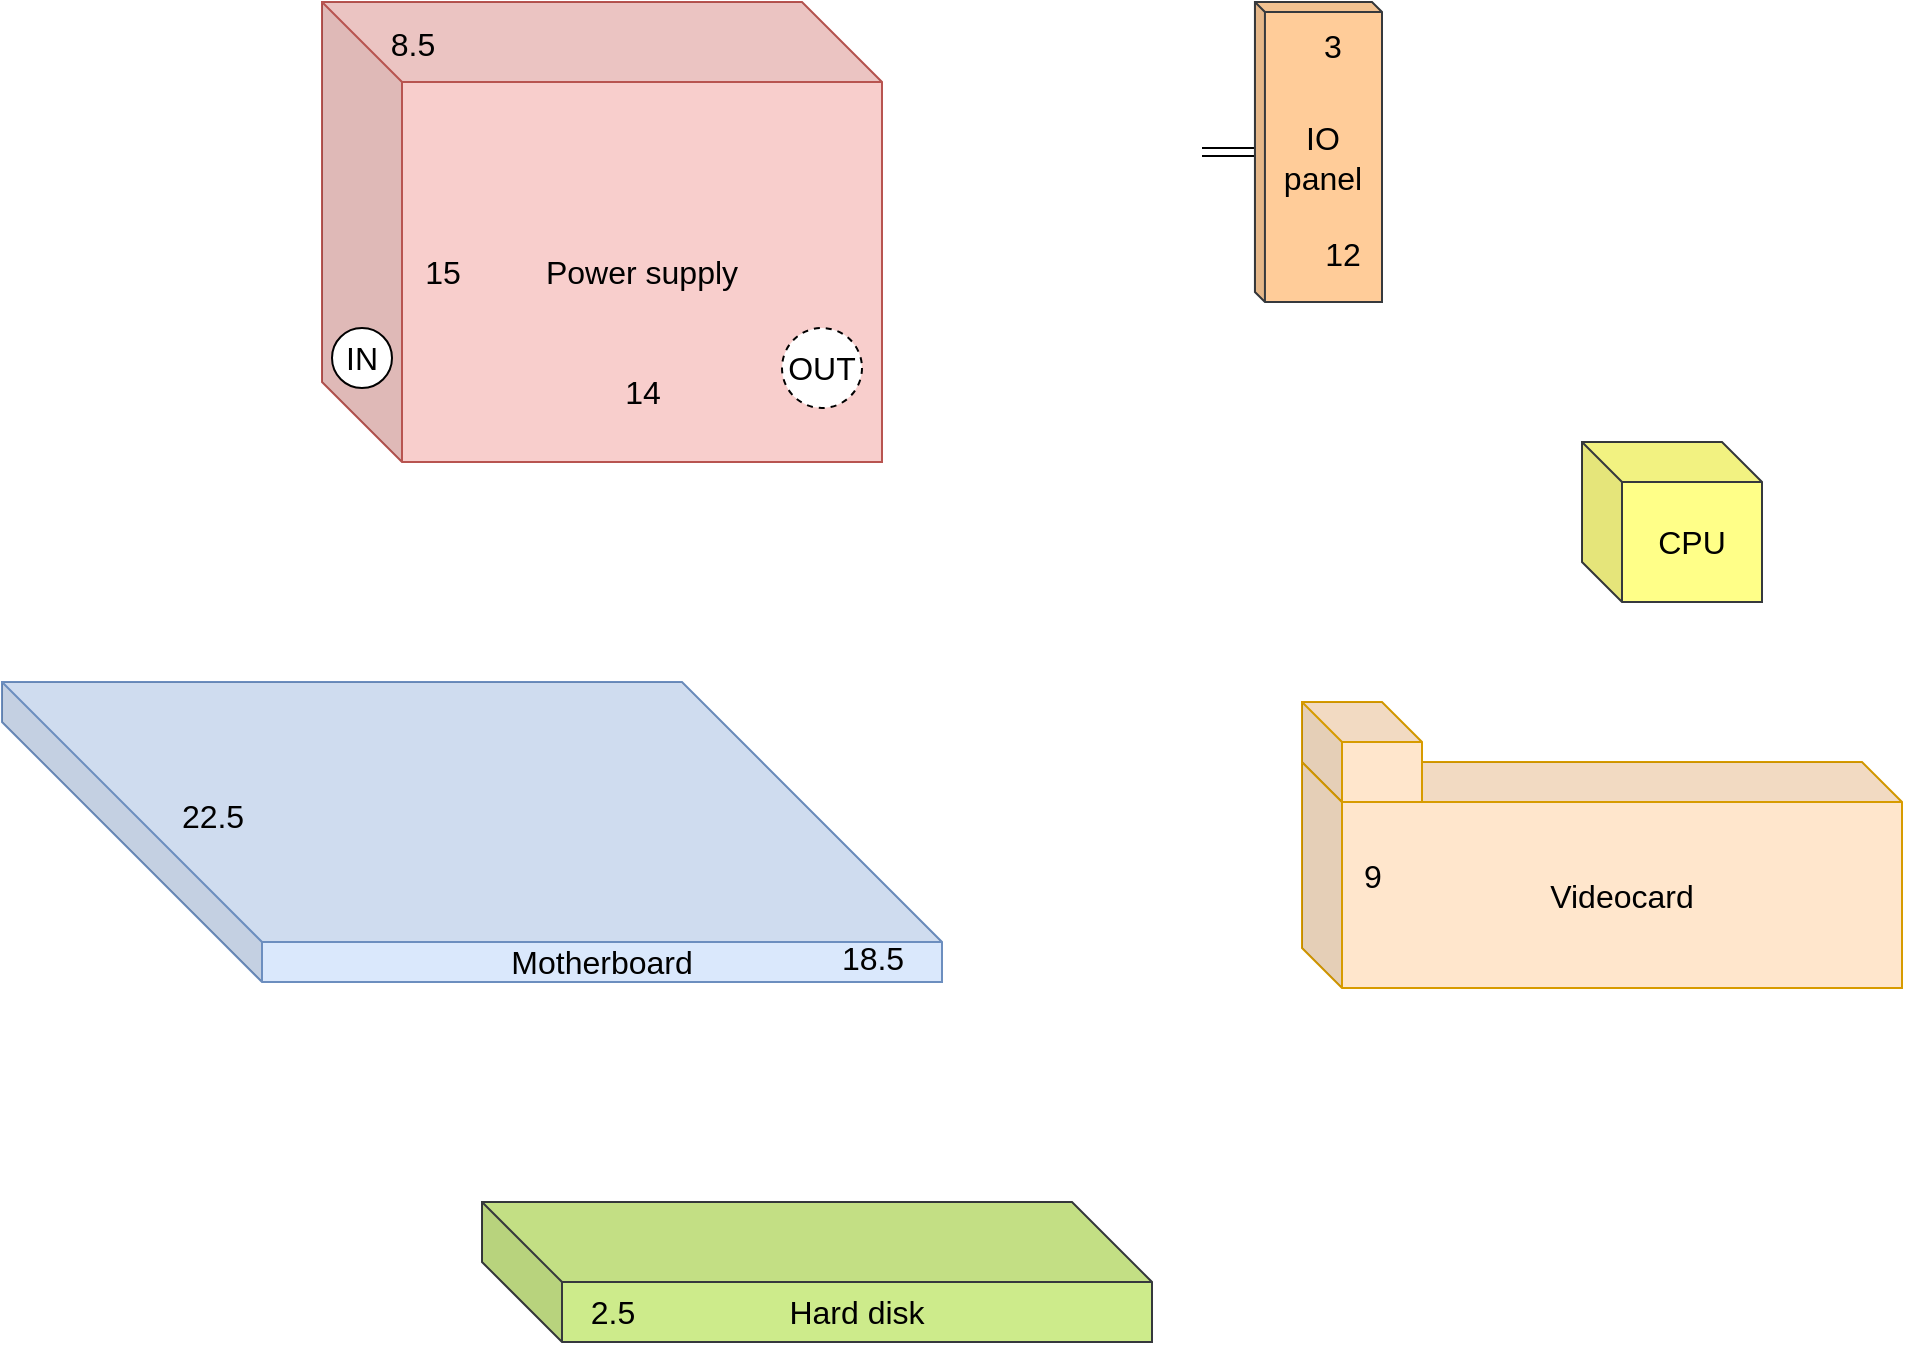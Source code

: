 <mxfile version="21.1.2" type="device" pages="5">
  <diagram name="Components" id="2Vq2_04QfSMx-6MHvPtY">
    <mxGraphModel dx="1624" dy="947" grid="1" gridSize="10" guides="1" tooltips="1" connect="1" arrows="1" fold="1" page="0" pageScale="1" pageWidth="1169" pageHeight="1654" math="0" shadow="0">
      <root>
        <mxCell id="0" />
        <mxCell id="1" parent="0" />
        <mxCell id="8pYHIEo_wTONS-sXJfaq-7" value="" style="group" parent="1" vertex="1" connectable="0">
          <mxGeometry x="-10" y="100" width="280" height="230" as="geometry" />
        </mxCell>
        <mxCell id="8pYHIEo_wTONS-sXJfaq-2" value="Power supply&lt;br&gt;" style="shape=cube;whiteSpace=wrap;html=1;boundedLbl=1;backgroundOutline=1;darkOpacity=0.05;darkOpacity2=0.1;fontSize=16;size=40;fillColor=#f8cecc;strokeColor=#b85450;" parent="8pYHIEo_wTONS-sXJfaq-7" vertex="1">
          <mxGeometry width="280" height="230" as="geometry" />
        </mxCell>
        <mxCell id="8pYHIEo_wTONS-sXJfaq-4" value="14" style="text;html=1;align=center;verticalAlign=middle;resizable=0;points=[];autosize=1;strokeColor=none;fillColor=none;fontSize=16;" parent="8pYHIEo_wTONS-sXJfaq-7" vertex="1">
          <mxGeometry x="140" y="180" width="40" height="30" as="geometry" />
        </mxCell>
        <mxCell id="8pYHIEo_wTONS-sXJfaq-5" value="8.5" style="text;html=1;align=center;verticalAlign=middle;resizable=0;points=[];autosize=1;strokeColor=none;fillColor=none;fontSize=16;" parent="8pYHIEo_wTONS-sXJfaq-7" vertex="1">
          <mxGeometry x="20" y="6" width="50" height="30" as="geometry" />
        </mxCell>
        <mxCell id="8pYHIEo_wTONS-sXJfaq-6" value="15" style="text;html=1;align=center;verticalAlign=middle;resizable=0;points=[];autosize=1;strokeColor=none;fillColor=none;fontSize=16;" parent="8pYHIEo_wTONS-sXJfaq-7" vertex="1">
          <mxGeometry x="40" y="120" width="40" height="30" as="geometry" />
        </mxCell>
        <mxCell id="8pYHIEo_wTONS-sXJfaq-12" value="IN" style="ellipse;whiteSpace=wrap;html=1;aspect=fixed;fontSize=16;" parent="8pYHIEo_wTONS-sXJfaq-7" vertex="1">
          <mxGeometry x="5" y="163" width="30" height="30" as="geometry" />
        </mxCell>
        <mxCell id="8pYHIEo_wTONS-sXJfaq-14" value="OUT" style="ellipse;whiteSpace=wrap;html=1;aspect=fixed;fontSize=16;dashed=1;" parent="8pYHIEo_wTONS-sXJfaq-7" vertex="1">
          <mxGeometry x="230" y="163" width="40" height="40" as="geometry" />
        </mxCell>
        <mxCell id="8pYHIEo_wTONS-sXJfaq-29" value="" style="group" parent="1" vertex="1" connectable="0">
          <mxGeometry x="70" y="700" width="335" height="70" as="geometry" />
        </mxCell>
        <mxCell id="8pYHIEo_wTONS-sXJfaq-26" value="Hard disk" style="shape=cube;whiteSpace=wrap;html=1;boundedLbl=1;backgroundOutline=1;darkOpacity=0.05;darkOpacity2=0.1;fontSize=16;size=40;fillColor=#cdeb8b;strokeColor=#36393d;" parent="8pYHIEo_wTONS-sXJfaq-29" vertex="1">
          <mxGeometry width="335" height="70" as="geometry" />
        </mxCell>
        <mxCell id="8pYHIEo_wTONS-sXJfaq-27" value="2.5" style="text;html=1;align=center;verticalAlign=middle;resizable=0;points=[];autosize=1;strokeColor=none;fillColor=none;fontSize=16;" parent="8pYHIEo_wTONS-sXJfaq-29" vertex="1">
          <mxGeometry x="40" y="40" width="50" height="30" as="geometry" />
        </mxCell>
        <mxCell id="8pYHIEo_wTONS-sXJfaq-30" value="CPU" style="shape=cube;whiteSpace=wrap;html=1;boundedLbl=1;backgroundOutline=1;darkOpacity=0.05;darkOpacity2=0.1;fontSize=16;fillColor=#ffff88;strokeColor=#36393d;" parent="1" vertex="1">
          <mxGeometry x="620" y="320" width="90" height="80" as="geometry" />
        </mxCell>
        <mxCell id="DD8WhPxiDAfdUrn-LckN-2" value="" style="group" parent="1" vertex="1" connectable="0">
          <mxGeometry x="-170" y="440" width="470" height="153" as="geometry" />
        </mxCell>
        <mxCell id="8pYHIEo_wTONS-sXJfaq-15" value="Motherboard" style="shape=cube;whiteSpace=wrap;html=1;boundedLbl=1;backgroundOutline=1;darkOpacity=0.05;darkOpacity2=0.1;fontSize=16;size=130;fillColor=#dae8fc;strokeColor=#6c8ebf;" parent="DD8WhPxiDAfdUrn-LckN-2" vertex="1">
          <mxGeometry width="470" height="150" as="geometry" />
        </mxCell>
        <mxCell id="8pYHIEo_wTONS-sXJfaq-16" value="18.5" style="text;html=1;align=center;verticalAlign=middle;resizable=0;points=[];autosize=1;strokeColor=none;fillColor=none;fontSize=16;" parent="DD8WhPxiDAfdUrn-LckN-2" vertex="1">
          <mxGeometry x="410" y="123" width="50" height="30" as="geometry" />
        </mxCell>
        <mxCell id="8pYHIEo_wTONS-sXJfaq-17" value="22.5" style="text;html=1;align=center;verticalAlign=middle;resizable=0;points=[];autosize=1;strokeColor=none;fillColor=none;fontSize=16;" parent="DD8WhPxiDAfdUrn-LckN-2" vertex="1">
          <mxGeometry x="80" y="51.5" width="50" height="30" as="geometry" />
        </mxCell>
        <mxCell id="8pYHIEo_wTONS-sXJfaq-25" value="" style="group" parent="1" vertex="1" connectable="0">
          <mxGeometry x="480" y="450" width="300" height="143" as="geometry" />
        </mxCell>
        <mxCell id="8pYHIEo_wTONS-sXJfaq-21" value="Videocard" style="shape=cube;whiteSpace=wrap;html=1;boundedLbl=1;backgroundOutline=1;darkOpacity=0.05;darkOpacity2=0.1;fontSize=16;fillColor=#ffe6cc;strokeColor=#d79b00;" parent="8pYHIEo_wTONS-sXJfaq-25" vertex="1">
          <mxGeometry y="30" width="300" height="113" as="geometry" />
        </mxCell>
        <mxCell id="8pYHIEo_wTONS-sXJfaq-23" value="9" style="text;html=1;align=center;verticalAlign=middle;resizable=0;points=[];autosize=1;strokeColor=none;fillColor=none;fontSize=16;" parent="8pYHIEo_wTONS-sXJfaq-25" vertex="1">
          <mxGeometry x="20" y="71.5" width="30" height="30" as="geometry" />
        </mxCell>
        <mxCell id="8pYHIEo_wTONS-sXJfaq-22" value="" style="shape=cube;whiteSpace=wrap;html=1;boundedLbl=1;backgroundOutline=1;darkOpacity=0.05;darkOpacity2=0.1;fontSize=16;fillColor=#ffe6cc;strokeColor=#d79b00;" parent="8pYHIEo_wTONS-sXJfaq-25" vertex="1">
          <mxGeometry width="60" height="50" as="geometry" />
        </mxCell>
        <mxCell id="qGD7Pb3mfiBhzUHWAMca-1" value="" style="group" parent="1" vertex="1" connectable="0">
          <mxGeometry x="430" y="100" width="90" height="150" as="geometry" />
        </mxCell>
        <mxCell id="qGD7Pb3mfiBhzUHWAMca-2" style="edgeStyle=none;curved=1;rounded=0;orthogonalLoop=1;jettySize=auto;html=1;fontSize=12;shape=link;" parent="qGD7Pb3mfiBhzUHWAMca-1" source="qGD7Pb3mfiBhzUHWAMca-3" edge="1">
          <mxGeometry relative="1" as="geometry">
            <mxPoint y="75" as="targetPoint" />
          </mxGeometry>
        </mxCell>
        <mxCell id="qGD7Pb3mfiBhzUHWAMca-3" value="IO panel" style="shape=cube;whiteSpace=wrap;html=1;boundedLbl=1;backgroundOutline=1;darkOpacity=0.05;darkOpacity2=0.1;fontSize=16;size=5;direction=east;flipH=0;fillColor=#ffcc99;strokeColor=#36393d;container=0;" parent="qGD7Pb3mfiBhzUHWAMca-1" vertex="1">
          <mxGeometry x="26.471" width="63.529" height="150" as="geometry" />
        </mxCell>
        <mxCell id="qGD7Pb3mfiBhzUHWAMca-4" value="12" style="text;html=1;align=center;verticalAlign=middle;resizable=0;points=[];autosize=1;strokeColor=none;fillColor=none;fontSize=16;container=0;" parent="qGD7Pb3mfiBhzUHWAMca-1" vertex="1">
          <mxGeometry x="50.004" y="110.528" width="40" height="30" as="geometry" />
        </mxCell>
        <mxCell id="qGD7Pb3mfiBhzUHWAMca-5" value="3" style="text;html=1;align=center;verticalAlign=middle;resizable=0;points=[];autosize=1;strokeColor=none;fillColor=none;fontSize=16;container=0;" parent="qGD7Pb3mfiBhzUHWAMca-1" vertex="1">
          <mxGeometry x="50.294" y="6.522" width="30" height="30" as="geometry" />
        </mxCell>
      </root>
    </mxGraphModel>
  </diagram>
  <diagram id="gF5QHLv04w0WYBnabvkH" name="Assembly">
    <mxGraphModel dx="1624" dy="919" grid="1" gridSize="10" guides="1" tooltips="1" connect="1" arrows="1" fold="1" page="0" pageScale="1" pageWidth="1169" pageHeight="1654" math="0" shadow="0">
      <root>
        <mxCell id="0" />
        <mxCell id="1" parent="0" />
        <mxCell id="gB466EXt1ib5nuxhEWya-2" value="" style="group" parent="1" vertex="1" connectable="0">
          <mxGeometry x="-40" y="100" width="280" height="230" as="geometry" />
        </mxCell>
        <mxCell id="gB466EXt1ib5nuxhEWya-3" value="" style="group" parent="gB466EXt1ib5nuxhEWya-2" vertex="1" connectable="0">
          <mxGeometry width="280" height="230" as="geometry" />
        </mxCell>
        <mxCell id="gB466EXt1ib5nuxhEWya-4" value="" style="group" parent="gB466EXt1ib5nuxhEWya-3" vertex="1" connectable="0">
          <mxGeometry width="280" height="230" as="geometry" />
        </mxCell>
        <mxCell id="WYYGM50AHvkvBPG8NKDc-2" value="Power supply&lt;br&gt;" style="shape=cube;whiteSpace=wrap;html=1;boundedLbl=1;backgroundOutline=1;darkOpacity=0.05;darkOpacity2=0.1;fontSize=16;size=40;fillColor=#f8cecc;strokeColor=#b85450;container=0;" parent="gB466EXt1ib5nuxhEWya-4" vertex="1">
          <mxGeometry width="280" height="230" as="geometry" />
        </mxCell>
        <mxCell id="gB466EXt1ib5nuxhEWya-1" value="4" style="text;html=1;align=center;verticalAlign=middle;resizable=0;points=[];autosize=1;strokeColor=none;fillColor=none;fontSize=16;container=0;" parent="gB466EXt1ib5nuxhEWya-4" vertex="1">
          <mxGeometry x="35" y="193" width="30" height="30" as="geometry" />
        </mxCell>
        <mxCell id="WYYGM50AHvkvBPG8NKDc-11" value="CPU" style="shape=cube;whiteSpace=wrap;html=1;boundedLbl=1;backgroundOutline=1;darkOpacity=0.05;darkOpacity2=0.1;fontSize=16;fillColor=#ffff88;strokeColor=#36393d;opacity=50;container=0;" parent="1" vertex="1">
          <mxGeometry x="168" y="239" width="90" height="80" as="geometry" />
        </mxCell>
        <mxCell id="WYYGM50AHvkvBPG8NKDc-9" value="Hard disk" style="shape=cube;whiteSpace=wrap;html=1;boundedLbl=1;backgroundOutline=1;darkOpacity=0.05;darkOpacity2=0.1;fontSize=16;size=40;fillColor=#cdeb8b;strokeColor=#36393d;opacity=40;container=0;" parent="1" vertex="1">
          <mxGeometry x="76" y="340" width="335" height="70" as="geometry" />
        </mxCell>
        <mxCell id="WYYGM50AHvkvBPG8NKDc-21" style="edgeStyle=none;curved=1;rounded=0;orthogonalLoop=1;jettySize=auto;html=1;fontSize=12;shape=link;" parent="1" source="WYYGM50AHvkvBPG8NKDc-22" edge="1">
          <mxGeometry relative="1" as="geometry">
            <mxPoint x="250" y="185" as="targetPoint" />
          </mxGeometry>
        </mxCell>
        <mxCell id="WYYGM50AHvkvBPG8NKDc-22" value="IO panel" style="shape=cube;whiteSpace=wrap;html=1;boundedLbl=1;backgroundOutline=1;darkOpacity=0.05;darkOpacity2=0.1;fontSize=16;size=5;direction=east;flipH=0;fillColor=#ffcc99;strokeColor=#36393d;container=0;" parent="1" vertex="1">
          <mxGeometry x="276.471" y="110" width="63.529" height="150" as="geometry" />
        </mxCell>
        <mxCell id="WYYGM50AHvkvBPG8NKDc-23" value="12" style="text;html=1;align=center;verticalAlign=middle;resizable=0;points=[];autosize=1;strokeColor=none;fillColor=none;fontSize=16;container=0;" parent="1" vertex="1">
          <mxGeometry x="300.004" y="220.528" width="40" height="30" as="geometry" />
        </mxCell>
        <mxCell id="WYYGM50AHvkvBPG8NKDc-24" value="3" style="text;html=1;align=center;verticalAlign=middle;resizable=0;points=[];autosize=1;strokeColor=none;fillColor=none;fontSize=16;container=0;" parent="1" vertex="1">
          <mxGeometry x="300.294" y="116.522" width="30" height="30" as="geometry" />
        </mxCell>
        <mxCell id="WYYGM50AHvkvBPG8NKDc-3" value="14" style="text;html=1;align=center;verticalAlign=middle;resizable=0;points=[];autosize=1;strokeColor=none;fillColor=none;fontSize=16;container=0;" parent="1" vertex="1">
          <mxGeometry x="100" y="280" width="40" height="30" as="geometry" />
        </mxCell>
        <mxCell id="WYYGM50AHvkvBPG8NKDc-4" value="8.5" style="text;html=1;align=center;verticalAlign=middle;resizable=0;points=[];autosize=1;strokeColor=none;fillColor=none;fontSize=16;container=0;" parent="1" vertex="1">
          <mxGeometry x="-20" y="106" width="50" height="30" as="geometry" />
        </mxCell>
        <mxCell id="WYYGM50AHvkvBPG8NKDc-5" value="15" style="text;html=1;align=center;verticalAlign=middle;resizable=0;points=[];autosize=1;strokeColor=none;fillColor=none;fontSize=16;container=0;" parent="1" vertex="1">
          <mxGeometry y="220" width="40" height="30" as="geometry" />
        </mxCell>
        <mxCell id="WYYGM50AHvkvBPG8NKDc-6" value="IN" style="ellipse;whiteSpace=wrap;html=1;aspect=fixed;fontSize=16;container=0;" parent="1" vertex="1">
          <mxGeometry x="-35" y="263" width="30" height="30" as="geometry" />
        </mxCell>
        <mxCell id="WYYGM50AHvkvBPG8NKDc-7" value="OUT" style="ellipse;whiteSpace=wrap;html=1;aspect=fixed;fontSize=16;dashed=1;container=0;" parent="1" vertex="1">
          <mxGeometry x="190" y="263" width="40" height="40" as="geometry" />
        </mxCell>
        <mxCell id="WYYGM50AHvkvBPG8NKDc-13" value="Motherboard" style="shape=cube;whiteSpace=wrap;html=1;boundedLbl=1;backgroundOutline=1;darkOpacity=0.05;darkOpacity2=0.1;fontSize=16;size=130;fillColor=#dae8fc;strokeColor=#6c8ebf;opacity=60;container=0;" parent="1" vertex="1">
          <mxGeometry y="260" width="470" height="150" as="geometry" />
        </mxCell>
        <mxCell id="WYYGM50AHvkvBPG8NKDc-14" value="18.5" style="text;html=1;align=center;verticalAlign=middle;resizable=0;points=[];autosize=1;strokeColor=none;fillColor=none;fontSize=16;container=0;" parent="1" vertex="1">
          <mxGeometry x="410" y="383" width="50" height="30" as="geometry" />
        </mxCell>
        <mxCell id="WYYGM50AHvkvBPG8NKDc-15" value="22.5" style="text;html=1;align=center;verticalAlign=middle;resizable=0;points=[];autosize=1;strokeColor=none;fillColor=none;fontSize=16;container=0;" parent="1" vertex="1">
          <mxGeometry x="80" y="311.5" width="50" height="30" as="geometry" />
        </mxCell>
        <mxCell id="WYYGM50AHvkvBPG8NKDc-17" value="Videocard" style="shape=cube;whiteSpace=wrap;html=1;boundedLbl=1;backgroundOutline=1;darkOpacity=0.05;darkOpacity2=0.1;fontSize=16;fillColor=#ffe6cc;strokeColor=#d79b00;opacity=70;container=0;" parent="1" vertex="1">
          <mxGeometry x="81" y="248" width="300" height="113" as="geometry" />
        </mxCell>
        <mxCell id="WYYGM50AHvkvBPG8NKDc-18" value="9" style="text;html=1;align=center;verticalAlign=middle;resizable=0;points=[];autosize=1;strokeColor=none;fillColor=none;fontSize=16;container=0;" parent="1" vertex="1">
          <mxGeometry x="101" y="289.5" width="30" height="30" as="geometry" />
        </mxCell>
        <mxCell id="WYYGM50AHvkvBPG8NKDc-19" value="" style="shape=cube;whiteSpace=wrap;html=1;boundedLbl=1;backgroundOutline=1;darkOpacity=0.05;darkOpacity2=0.1;fontSize=16;fillColor=#ffe6cc;strokeColor=#d79b00;opacity=70;container=0;" parent="1" vertex="1">
          <mxGeometry x="81" y="218" width="60" height="50" as="geometry" />
        </mxCell>
        <mxCell id="R4rLf2u85mtZlga5jtsR-1" value="2.5" style="text;html=1;align=center;verticalAlign=middle;resizable=0;points=[];autosize=1;strokeColor=none;fillColor=none;fontSize=16;container=0;" parent="1" vertex="1">
          <mxGeometry x="118" y="380" width="50" height="30" as="geometry" />
        </mxCell>
      </root>
    </mxGraphModel>
  </diagram>
  <diagram id="D4QaOOvMduWm-33-0Ekj" name="Case">
    <mxGraphModel dx="1624" dy="919" grid="1" gridSize="10" guides="1" tooltips="1" connect="1" arrows="1" fold="1" page="0" pageScale="1" pageWidth="1169" pageHeight="1654" math="0" shadow="0">
      <root>
        <mxCell id="0" />
        <mxCell id="1" parent="0" />
        <mxCell id="6-mfSWH0bgmIfnxPcgBj-3" value="" style="group;" parent="1" vertex="1" connectable="0">
          <mxGeometry x="-80" y="80" width="650" height="510" as="geometry" />
        </mxCell>
        <mxCell id="dZAW1jplsWlVICkdnv6n-1" value="" style="shape=cube;whiteSpace=wrap;html=1;boundedLbl=1;backgroundOutline=1;darkOpacity=0.05;darkOpacity2=0.1;fontSize=16;size=220;fillColor=#cdeb8b;strokeColor=#36393d;" parent="6-mfSWH0bgmIfnxPcgBj-3" vertex="1">
          <mxGeometry width="640" height="510" as="geometry" />
        </mxCell>
        <mxCell id="W7F5i2lsMtbPabhyxXp3-1" value="32 (33.6)" style="text;html=1;align=center;verticalAlign=middle;resizable=0;points=[];autosize=1;strokeColor=none;fillColor=none;fontSize=16;" parent="6-mfSWH0bgmIfnxPcgBj-3" vertex="1">
          <mxGeometry x="90" y="350" width="90" height="30" as="geometry" />
        </mxCell>
        <mxCell id="GRHSPcYNFIiYjTb1AeDt-1" value="16 (17.2)" style="text;html=1;align=center;verticalAlign=middle;resizable=0;points=[];autosize=1;strokeColor=none;fillColor=none;fontSize=16;" parent="6-mfSWH0bgmIfnxPcgBj-3" vertex="1">
          <mxGeometry y="150" width="90" height="30" as="geometry" />
        </mxCell>
        <mxCell id="6-mfSWH0bgmIfnxPcgBj-2" value="20 (21.6)" style="text;html=1;align=center;verticalAlign=middle;resizable=0;points=[];autosize=1;strokeColor=none;fillColor=none;fontSize=16;" parent="6-mfSWH0bgmIfnxPcgBj-3" vertex="1">
          <mxGeometry x="365" y="480" width="90" height="30" as="geometry" />
        </mxCell>
        <mxCell id="u9QP29U6rxNrfQOse622-2" value="Front&lt;br&gt;(IO)" style="shape=parallelogram;perimeter=parallelogramPerimeter;whiteSpace=wrap;html=1;fixedSize=1;fontSize=16;flipV=1;size=220;flipH=1;rotation=90;fillColor=#f8cecc;strokeColor=#b85450;dashed=1;fillOpacity=50;" vertex="1" parent="6-mfSWH0bgmIfnxPcgBj-3">
          <mxGeometry x="274" y="145" width="510" height="220" as="geometry" />
        </mxCell>
      </root>
    </mxGraphModel>
  </diagram>
  <diagram id="yenIEQfekCRchK8QQ4X2" name="Plywood cutting">
    <mxGraphModel dx="1379" dy="735" grid="1" gridSize="10" guides="1" tooltips="1" connect="1" arrows="1" fold="1" page="0" pageScale="1" pageWidth="1169" pageHeight="1654" math="0" shadow="0">
      <root>
        <mxCell id="0" />
        <mxCell id="1" parent="0" />
        <mxCell id="-igRQj64I-RkAom_4mxJ-1" value="" style="group" vertex="1" connectable="0" parent="1">
          <mxGeometry x="-130" y="170" width="600" height="118" as="geometry" />
        </mxCell>
        <mxCell id="Fn5t6ZwxbrMp_9hn2H2I-18" value="" style="group" vertex="1" connectable="0" parent="-igRQj64I-RkAom_4mxJ-1">
          <mxGeometry y="13" width="598" height="105" as="geometry" />
        </mxCell>
        <mxCell id="Fn5t6ZwxbrMp_9hn2H2I-3" value="Plywood" style="shape=trapezoid;perimeter=trapezoidPerimeter;whiteSpace=wrap;html=1;fixedSize=1;fontSize=16;size=45.2;rotation=0;arcSize=20;" vertex="1" parent="Fn5t6ZwxbrMp_9hn2H2I-18">
          <mxGeometry x="58" width="540" height="60" as="geometry" />
        </mxCell>
        <mxCell id="Fn5t6ZwxbrMp_9hn2H2I-17" value="" style="verticalLabelPosition=bottom;verticalAlign=top;html=1;shape=mxgraph.basic.arc;startAngle=0.132;endAngle=0.267;fontSize=16;" vertex="1" parent="Fn5t6ZwxbrMp_9hn2H2I-18">
          <mxGeometry y="5" width="100" height="100" as="geometry" />
        </mxCell>
        <mxCell id="Fn5t6ZwxbrMp_9hn2H2I-19" value="45" style="text;html=1;align=center;verticalAlign=middle;resizable=0;points=[];autosize=1;strokeColor=none;fillColor=none;fontSize=16;" vertex="1" parent="Fn5t6ZwxbrMp_9hn2H2I-18">
          <mxGeometry x="90" y="25" width="40" height="30" as="geometry" />
        </mxCell>
        <mxCell id="Fn5t6ZwxbrMp_9hn2H2I-23" value="" style="endArrow=classic;startArrow=classic;html=1;rounded=0;fontSize=12;startSize=8;endSize=8;curved=1;entryX=0.75;entryY=0;entryDx=0;entryDy=0;exitX=0.75;exitY=1;exitDx=0;exitDy=0;" edge="1" parent="Fn5t6ZwxbrMp_9hn2H2I-18" source="Fn5t6ZwxbrMp_9hn2H2I-3" target="Fn5t6ZwxbrMp_9hn2H2I-3">
          <mxGeometry width="50" height="50" relative="1" as="geometry">
            <mxPoint x="330" y="40" as="sourcePoint" />
            <mxPoint x="380" y="-10" as="targetPoint" />
          </mxGeometry>
        </mxCell>
        <mxCell id="Fn5t6ZwxbrMp_9hn2H2I-24" value="b cm" style="edgeLabel;html=1;align=center;verticalAlign=middle;resizable=0;points=[];fontSize=16;" vertex="1" connectable="0" parent="Fn5t6ZwxbrMp_9hn2H2I-23">
          <mxGeometry x="0.007" y="-2" relative="1" as="geometry">
            <mxPoint as="offset" />
          </mxGeometry>
        </mxCell>
        <mxCell id="Fn5t6ZwxbrMp_9hn2H2I-21" value="" style="endArrow=classic;startArrow=classic;html=1;rounded=0;fontSize=12;startSize=8;endSize=8;curved=1;" edge="1" parent="-igRQj64I-RkAom_4mxJ-1">
          <mxGeometry width="50" height="50" relative="1" as="geometry">
            <mxPoint x="100" as="sourcePoint" />
            <mxPoint x="550" as="targetPoint" />
          </mxGeometry>
        </mxCell>
        <mxCell id="Fn5t6ZwxbrMp_9hn2H2I-22" value="a cm" style="edgeLabel;html=1;align=center;verticalAlign=middle;resizable=0;points=[];fontSize=16;" vertex="1" connectable="0" parent="Fn5t6ZwxbrMp_9hn2H2I-21">
          <mxGeometry x="0.03" y="3" relative="1" as="geometry">
            <mxPoint as="offset" />
          </mxGeometry>
        </mxCell>
        <mxCell id="Fn5t6ZwxbrMp_9hn2H2I-25" value="" style="endArrow=classic;startArrow=classic;html=1;rounded=0;fontSize=12;startSize=8;endSize=8;curved=1;" edge="1" parent="-igRQj64I-RkAom_4mxJ-1">
          <mxGeometry width="50" height="50" relative="1" as="geometry">
            <mxPoint x="600" y="88" as="sourcePoint" />
            <mxPoint x="60" y="88" as="targetPoint" />
          </mxGeometry>
        </mxCell>
        <mxCell id="Fn5t6ZwxbrMp_9hn2H2I-26" value="a+2b cm" style="edgeLabel;html=1;align=center;verticalAlign=middle;resizable=0;points=[];fontSize=16;" vertex="1" connectable="0" parent="Fn5t6ZwxbrMp_9hn2H2I-25">
          <mxGeometry x="0.156" y="-1" relative="1" as="geometry">
            <mxPoint as="offset" />
          </mxGeometry>
        </mxCell>
      </root>
    </mxGraphModel>
  </diagram>
  <diagram id="gXWywtdcODeUUlTJRZMe" name="Front (IO)">
    <mxGraphModel dx="1224" dy="1347" grid="1" gridSize="10" guides="1" tooltips="1" connect="1" arrows="1" fold="1" page="0" pageScale="1" pageWidth="1169" pageHeight="1654" math="0" shadow="0">
      <root>
        <mxCell id="0" />
        <mxCell id="1" parent="0" />
        <mxCell id="3IjYHS-7zW-SsBYfZTTe-1" value="" style="group;align=left;fontSize=6;" parent="1" vertex="1" connectable="0">
          <mxGeometry x="380" y="-40" width="672" height="344" as="geometry" />
        </mxCell>
        <mxCell id="3IjYHS-7zW-SsBYfZTTe-2" value="Front&lt;br style=&quot;font-size: 13px;&quot;&gt;(IO)" style="rounded=0;whiteSpace=wrap;html=1;fontSize=13;fillColor=#f8cecc;strokeColor=#b85450;align=center;spacingLeft=-600;" parent="3IjYHS-7zW-SsBYfZTTe-1" vertex="1">
          <mxGeometry y="-1" width="672" height="344" as="geometry" />
        </mxCell>
        <mxCell id="3IjYHS-7zW-SsBYfZTTe-3" value="" style="rounded=0;whiteSpace=wrap;html=1;fontSize=16;fillColor=none;dashed=1;dashPattern=12 12;" parent="3IjYHS-7zW-SsBYfZTTe-1" vertex="1">
          <mxGeometry x="16" y="12" width="640" height="320" as="geometry" />
        </mxCell>
        <mxCell id="b8B4ZPqyH649QjOVCX6G-1" value="" style="rounded=0;whiteSpace=wrap;html=1;fontSize=16;fillColor=#fad7ac;strokeColor=#b46504;direction=south;" parent="3IjYHS-7zW-SsBYfZTTe-1" vertex="1">
          <mxGeometry x="392" y="243" width="240" height="60" as="geometry" />
        </mxCell>
        <mxCell id="Bo0rXwvXijCDVugQ1DZV-2" value="R" style="ellipse;whiteSpace=wrap;html=1;aspect=fixed;fontSize=16;fillColor=#e51400;fontColor=#ffffff;strokeColor=#B20000;" parent="3IjYHS-7zW-SsBYfZTTe-1" vertex="1">
          <mxGeometry x="597" y="105" width="30" height="30" as="geometry" />
        </mxCell>
        <mxCell id="Bo0rXwvXijCDVugQ1DZV-1" value="P" style="ellipse;whiteSpace=wrap;html=1;aspect=fixed;fontSize=16;fillColor=#008a00;fontColor=#ffffff;strokeColor=#005700;" parent="3IjYHS-7zW-SsBYfZTTe-1" vertex="1">
          <mxGeometry x="597" y="46" width="30" height="30" as="geometry" />
        </mxCell>
        <mxCell id="Bo0rXwvXijCDVugQ1DZV-6" value="&lt;font style=&quot;font-size: 10px;&quot;&gt;2x2&lt;/font&gt;" style="rounded=0;whiteSpace=wrap;html=1;fontSize=13;fillColor=none;dashed=1;" parent="3IjYHS-7zW-SsBYfZTTe-1" vertex="1">
          <mxGeometry x="632" y="303" width="40" height="40" as="geometry" />
        </mxCell>
        <mxCell id="Bo0rXwvXijCDVugQ1DZV-7" value="3x3" style="rounded=0;whiteSpace=wrap;html=1;fontSize=10;fillColor=none;dashed=1;" parent="3IjYHS-7zW-SsBYfZTTe-1" vertex="1">
          <mxGeometry x="612" width="60" height="60" as="geometry" />
        </mxCell>
        <mxCell id="Bo0rXwvXijCDVugQ1DZV-8" value="3x3" style="rounded=0;whiteSpace=wrap;html=1;fontSize=10;fillColor=none;dashed=1;" parent="3IjYHS-7zW-SsBYfZTTe-1" vertex="1">
          <mxGeometry x="612" y="60" width="60" height="60" as="geometry" />
        </mxCell>
        <mxCell id="CY5UTs6IhrQ4JesLX2wp-1" value="This page is obsolete. See case.FCStd." style="text;html=1;align=center;verticalAlign=middle;resizable=0;points=[];autosize=1;strokeColor=none;fillColor=none;fontSize=16;" vertex="1" parent="1">
          <mxGeometry x="530" y="350" width="300" height="30" as="geometry" />
        </mxCell>
      </root>
    </mxGraphModel>
  </diagram>
</mxfile>
